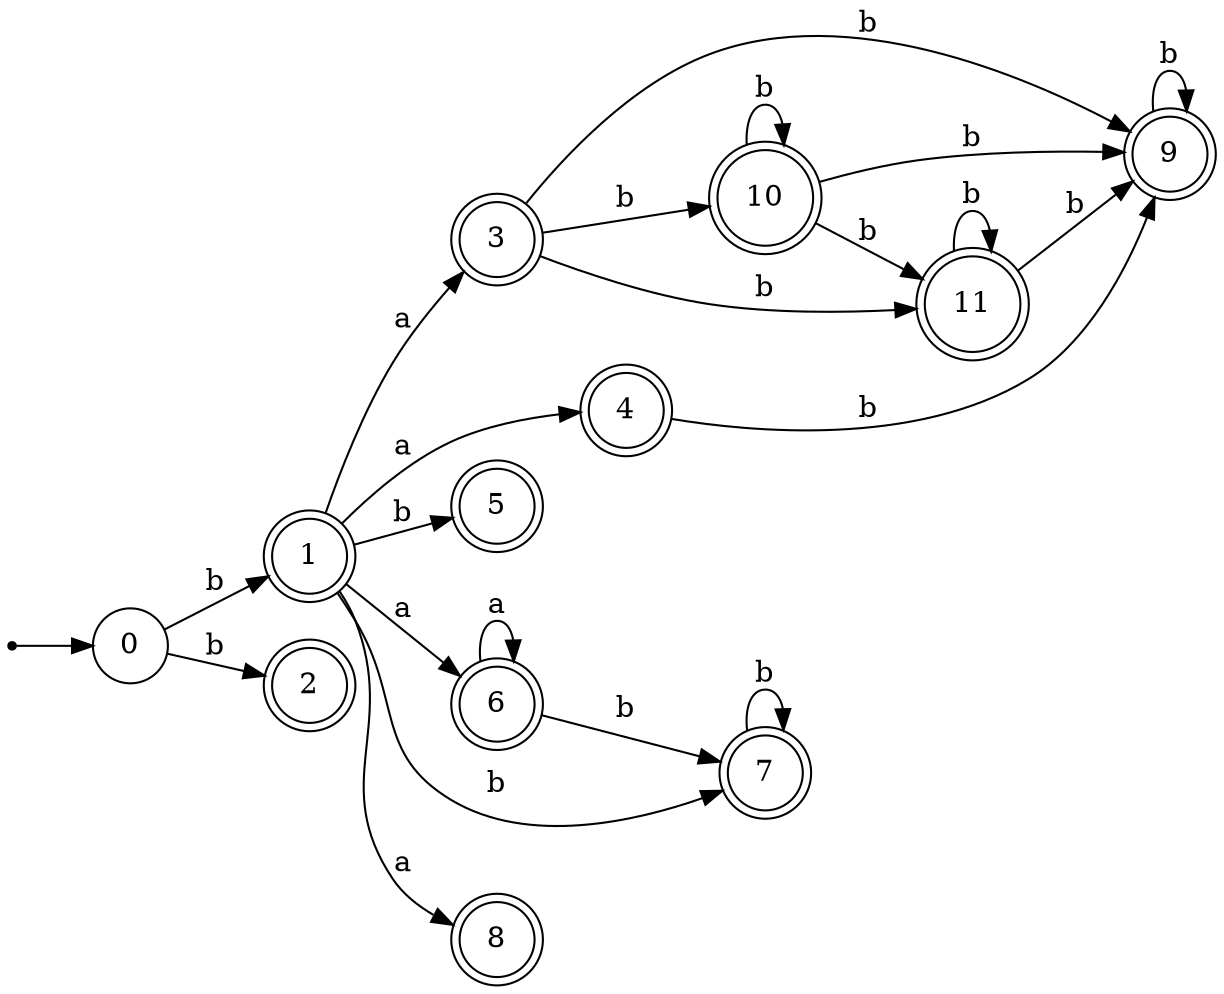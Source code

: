 digraph finite_state_machine {
rankdir=LR;
size="20,20";
node [shape = point]; "dummy0"
node [shape = circle]; "0";
"dummy0" -> "0";
node [shape = doublecircle]; "1";node [shape = doublecircle]; "2";node [shape = doublecircle]; "3";node [shape = doublecircle]; "4";node [shape = doublecircle]; "5";node [shape = doublecircle]; "6";node [shape = doublecircle]; "7";node [shape = doublecircle]; "8";node [shape = doublecircle]; "9";node [shape = doublecircle]; "10";node [shape = doublecircle]; "11";"0" -> "1" [label = "b"];
 "0" -> "2" [label = "b"];
 "1" -> "8" [label = "a"];
 "1" -> "3" [label = "a"];
 "1" -> "4" [label = "a"];
 "1" -> "6" [label = "a"];
 "1" -> "5" [label = "b"];
 "1" -> "7" [label = "b"];
 "7" -> "7" [label = "b"];
 "6" -> "6" [label = "a"];
 "6" -> "7" [label = "b"];
 "4" -> "9" [label = "b"];
 "9" -> "9" [label = "b"];
 "3" -> "9" [label = "b"];
 "3" -> "10" [label = "b"];
 "3" -> "11" [label = "b"];
 "11" -> "9" [label = "b"];
 "11" -> "11" [label = "b"];
 "10" -> "9" [label = "b"];
 "10" -> "10" [label = "b"];
 "10" -> "11" [label = "b"];
 }
